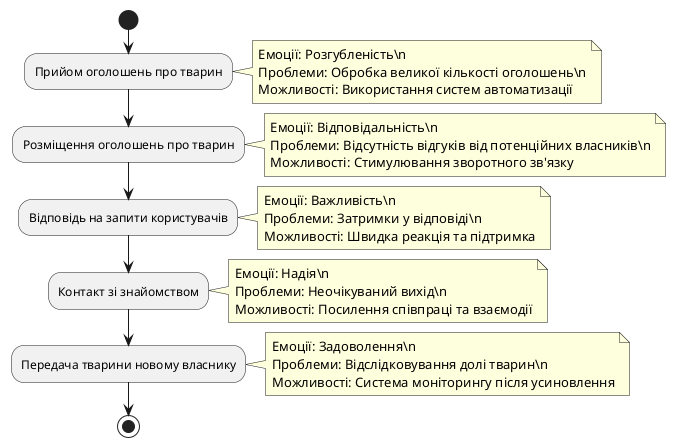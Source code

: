 @startuml
|Притулок|
start
:Прийом оголошень про тварин;
note right
    Емоції: Розгубленість\n
    Проблеми: Обробка великої кількості оголошень\n
    Можливості: Використання систем автоматизації
end note

:Розміщення оголошень про тварин;
note right
    Емоції: Відповідальність\n
    Проблеми: Відсутність відгуків від потенційних власників\n
    Можливості: Стимулювання зворотного зв'язку
end note

:Відповідь на запити користувачів;
note right
    Емоції: Важливість\n
    Проблеми: Затримки у відповіді\n
    Можливості: Швидка реакція та підтримка
end note

:Контакт зі знайомством;
note right
    Емоції: Надія\n
    Проблеми: Неочікуваний вихід\n
    Можливості: Посилення співпраці та взаємодії
end note

:Передача тварини новому власнику;
note right
    Емоції: Задоволення\n
    Проблеми: Відслідковування долі тварин\n
    Можливості: Система моніторингу після усиновлення
end note
stop
@enduml
